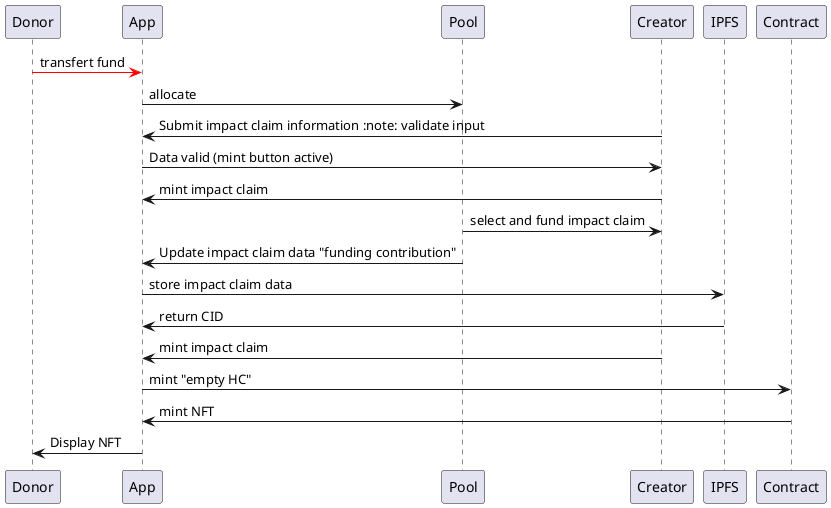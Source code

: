 @startuml"timeline"

'participant IPFS


participant Donor

Donor -[#red]> App : transfert fund
App -> Pool: allocate
'Pool -> App : validate deposit
Creator -> App:Submit impact claim information :note: validate input
App -> Creator : Data valid (mint button active)
Creator -> App :mint impact claim


Pool -> Creator : select and fund impact claim
Pool -> App:Update impact claim data "funding contribution"
App -> IPFS : store impact claim data
IPFS -> App : return CID

Creator -> App: mint impact claim
App -> Contract : mint "empty HC"
'Creator -> Pool : return funded adress
'App -> Creator : Creates Certificate
'App -> IPFS
'IPFS -> Contract
Contract -> App :mint NFT
App -> Donor : Display NFT
@enduml
